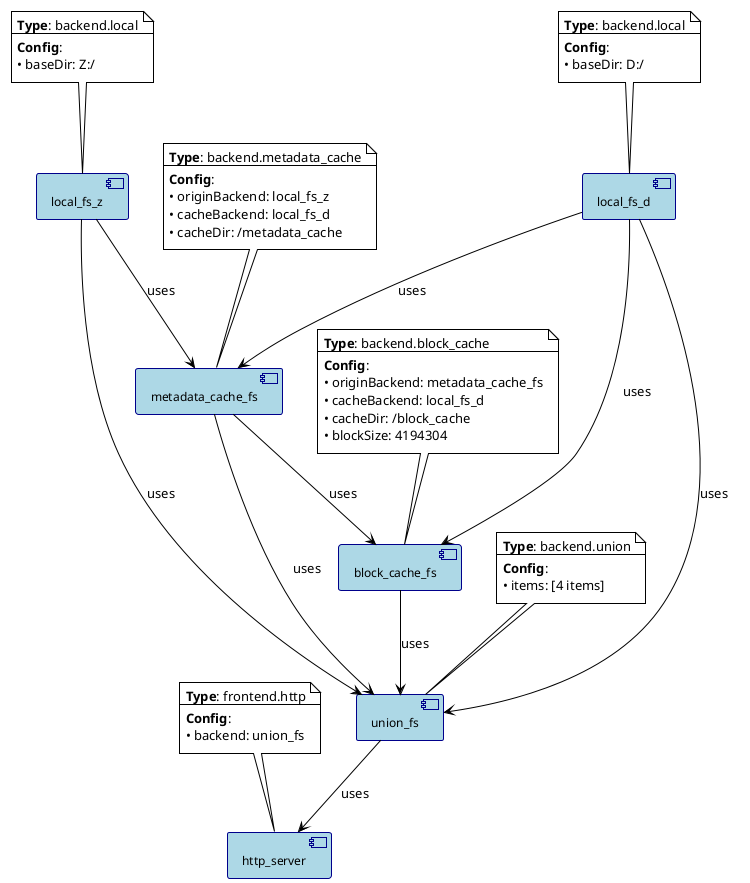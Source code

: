 @startuml
!define COMPONENT_DIAGRAM
!theme plain

skinparam backgroundColor White
skinparam componentBackgroundColor LightBlue
skinparam componentBorderColor DarkBlue
skinparam componentFontSize 12
skinparam componentStyle uml2

component [local_fs_d] as local_fs_d
note top of local_fs_d
  **Type**: backend.local
  --
  **Config**:
  • baseDir: D:/
end note

component [local_fs_z] as local_fs_z
note top of local_fs_z
  **Type**: backend.local
  --
  **Config**:
  • baseDir: Z:/
end note

component [metadata_cache_fs] as metadata_cache_fs
note top of metadata_cache_fs
  **Type**: backend.metadata_cache
  --
  **Config**:
  • originBackend: local_fs_z
  • cacheBackend: local_fs_d
  • cacheDir: /metadata_cache
end note

component [block_cache_fs] as block_cache_fs
note top of block_cache_fs
  **Type**: backend.block_cache
  --
  **Config**:
  • originBackend: metadata_cache_fs
  • cacheBackend: local_fs_d
  • cacheDir: /block_cache
  • blockSize: 4194304
end note

component [union_fs] as union_fs
note top of union_fs
  **Type**: backend.union
  --
  **Config**:
  • items: [4 items]
end note

component [http_server] as http_server
note top of http_server
  **Type**: frontend.http
  --
  **Config**:
  • backend: union_fs
end note

' Dependencies
local_fs_z --> metadata_cache_fs : uses
local_fs_d --> metadata_cache_fs : uses
metadata_cache_fs --> block_cache_fs : uses
local_fs_d --> block_cache_fs : uses
local_fs_d --> union_fs : uses
local_fs_z --> union_fs : uses
metadata_cache_fs --> union_fs : uses
block_cache_fs --> union_fs : uses
union_fs --> http_server : uses

@enduml
